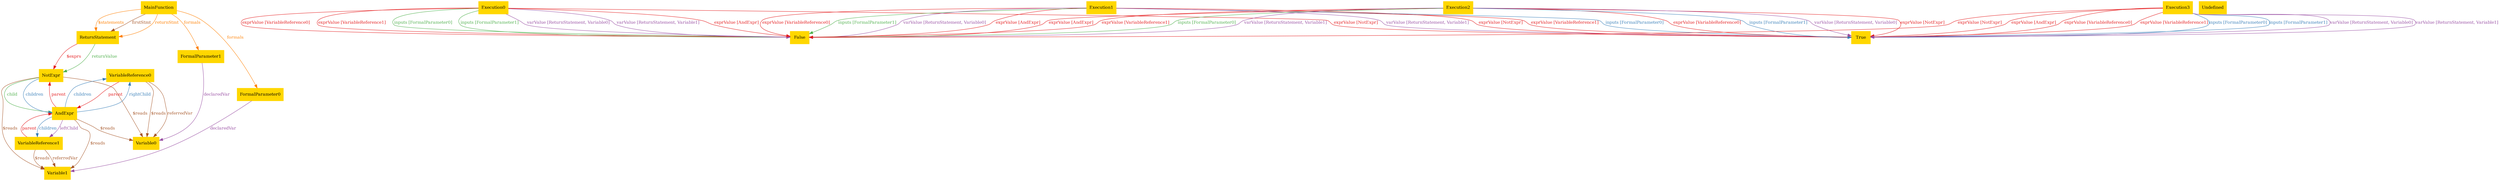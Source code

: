 digraph "graph" {
graph [fontsize=12]
node [fontsize=12]
edge [fontsize=12]
rankdir=TB;
"N15" -> "N14" [uuid = "<ReturnStatement, NotExpr>", color = "#e41a1c", fontcolor = "#e41a1c", style = "solid", label = "$exprs", dir = "forward", weight = "1"]
"N12" -> "N9" [uuid = "<AndExpr, Variable0>", color = "#a65628", fontcolor = "#a65628", style = "solid", label = "$reads", dir = "forward", weight = "1"]
"N12" -> "N7" [uuid = "<AndExpr, Variable1>", color = "#a65628", fontcolor = "#a65628", style = "solid", label = "$reads", dir = "forward", weight = "1"]
"N14" -> "N9" [uuid = "<NotExpr, Variable0>", color = "#a65628", fontcolor = "#a65628", style = "solid", label = "$reads", dir = "forward", weight = "1"]
"N14" -> "N7" [uuid = "<NotExpr, Variable1>", color = "#a65628", fontcolor = "#a65628", style = "solid", label = "$reads", dir = "forward", weight = "1"]
"N13" -> "N9" [uuid = "<VariableReference0, Variable0>", color = "#a65628", fontcolor = "#a65628", style = "solid", label = "$reads", dir = "forward", weight = "1"]
"N11" -> "N7" [uuid = "<VariableReference1, Variable1>", color = "#a65628", fontcolor = "#a65628", style = "solid", label = "$reads", dir = "forward", weight = "1"]
"N16" -> "N15" [uuid = "<MainFunction, ReturnStatement>", color = "#ff7f00", fontcolor = "#ff7f00", style = "solid", label = "$statements", dir = "forward", weight = "1"]
"N14" -> "N12" [uuid = "<NotExpr, AndExpr>", color = "#4daf4a", fontcolor = "#4daf4a", style = "solid", label = "child", dir = "forward", weight = "1"]
"N13" -> "N12" [uuid = "<AndExpr, VariableReference0>", color = "#377eb8", fontcolor = "#377eb8", style = "solid", label = "children", dir = "back", weight = "1"]
"N12" -> "N11" [uuid = "<AndExpr, VariableReference1>", color = "#377eb8", fontcolor = "#377eb8", style = "solid", label = "children", dir = "forward", weight = "1"]
"N14" -> "N12" [uuid = "<NotExpr, AndExpr>", color = "#377eb8", fontcolor = "#377eb8", style = "solid", label = "children", dir = "forward", weight = "1"]
"N8" -> "N7" [uuid = "<FormalParameter0, Variable1>", color = "#984ea3", fontcolor = "#984ea3", style = "solid", label = "declaredVar", dir = "forward", weight = "1"]
"N10" -> "N9" [uuid = "<FormalParameter1, Variable0>", color = "#984ea3", fontcolor = "#984ea3", style = "solid", label = "declaredVar", dir = "forward", weight = "1"]
"N6" -> "N2" [uuid = "<Execution0, AndExpr, False>", color = "#e41a1c", fontcolor = "#e41a1c", style = "solid", label = "exprValue [AndExpr]", dir = "forward", weight = "1"]
"N6" -> "N1" [uuid = "<Execution0, NotExpr, True>", color = "#e41a1c", fontcolor = "#e41a1c", style = "solid", label = "exprValue [NotExpr]", dir = "forward", weight = "1"]
"N6" -> "N2" [uuid = "<Execution0, VariableReference0, False>", color = "#e41a1c", fontcolor = "#e41a1c", style = "solid", label = "exprValue [VariableReference0]", dir = "forward", weight = "1"]
"N6" -> "N2" [uuid = "<Execution0, VariableReference1, False>", color = "#e41a1c", fontcolor = "#e41a1c", style = "solid", label = "exprValue [VariableReference1]", dir = "forward", weight = "1"]
"N5" -> "N2" [uuid = "<Execution1, AndExpr, False>", color = "#e41a1c", fontcolor = "#e41a1c", style = "solid", label = "exprValue [AndExpr]", dir = "forward", weight = "1"]
"N5" -> "N1" [uuid = "<Execution1, NotExpr, True>", color = "#e41a1c", fontcolor = "#e41a1c", style = "solid", label = "exprValue [NotExpr]", dir = "forward", weight = "1"]
"N5" -> "N2" [uuid = "<Execution1, VariableReference0, False>", color = "#e41a1c", fontcolor = "#e41a1c", style = "solid", label = "exprValue [VariableReference0]", dir = "forward", weight = "1"]
"N5" -> "N1" [uuid = "<Execution1, VariableReference1, True>", color = "#e41a1c", fontcolor = "#e41a1c", style = "solid", label = "exprValue [VariableReference1]", dir = "forward", weight = "1"]
"N4" -> "N2" [uuid = "<Execution2, AndExpr, False>", color = "#e41a1c", fontcolor = "#e41a1c", style = "solid", label = "exprValue [AndExpr]", dir = "forward", weight = "1"]
"N4" -> "N1" [uuid = "<Execution2, NotExpr, True>", color = "#e41a1c", fontcolor = "#e41a1c", style = "solid", label = "exprValue [NotExpr]", dir = "forward", weight = "1"]
"N4" -> "N1" [uuid = "<Execution2, VariableReference0, True>", color = "#e41a1c", fontcolor = "#e41a1c", style = "solid", label = "exprValue [VariableReference0]", dir = "forward", weight = "1"]
"N4" -> "N2" [uuid = "<Execution2, VariableReference1, False>", color = "#e41a1c", fontcolor = "#e41a1c", style = "solid", label = "exprValue [VariableReference1]", dir = "forward", weight = "1"]
"N3" -> "N1" [uuid = "<Execution3, AndExpr, True>", color = "#e41a1c", fontcolor = "#e41a1c", style = "solid", label = "exprValue [AndExpr]", dir = "forward", weight = "1"]
"N3" -> "N2" [uuid = "<Execution3, NotExpr, False>", color = "#e41a1c", fontcolor = "#e41a1c", style = "solid", label = "exprValue [NotExpr]", dir = "forward", weight = "1"]
"N3" -> "N1" [uuid = "<Execution3, VariableReference0, True>", color = "#e41a1c", fontcolor = "#e41a1c", style = "solid", label = "exprValue [VariableReference0]", dir = "forward", weight = "1"]
"N3" -> "N1" [uuid = "<Execution3, VariableReference1, True>", color = "#e41a1c", fontcolor = "#e41a1c", style = "solid", label = "exprValue [VariableReference1]", dir = "forward", weight = "1"]
"N16" -> "N15" [uuid = "<MainFunction, ReturnStatement>", color = "#a65628", fontcolor = "#a65628", style = "solid", label = "firstStmt", dir = "forward", weight = "1"]
"N16" -> "N8" [uuid = "<MainFunction, FormalParameter0>", color = "#ff7f00", fontcolor = "#ff7f00", style = "solid", label = "formals", dir = "forward", weight = "1"]
"N16" -> "N10" [uuid = "<MainFunction, FormalParameter1>", color = "#ff7f00", fontcolor = "#ff7f00", style = "solid", label = "formals", dir = "forward", weight = "1"]
"N6" -> "N2" [uuid = "<Execution0, FormalParameter0, False>", color = "#4daf4a", fontcolor = "#4daf4a", style = "solid", label = "inputs [FormalParameter0]", dir = "forward", weight = "1"]
"N6" -> "N2" [uuid = "<Execution0, FormalParameter1, False>", color = "#4daf4a", fontcolor = "#4daf4a", style = "solid", label = "inputs [FormalParameter1]", dir = "forward", weight = "1"]
"N5" -> "N2" [uuid = "<Execution1, FormalParameter1, False>", color = "#4daf4a", fontcolor = "#4daf4a", style = "solid", label = "inputs [FormalParameter1]", dir = "forward", weight = "1"]
"N4" -> "N2" [uuid = "<Execution2, FormalParameter0, False>", color = "#4daf4a", fontcolor = "#4daf4a", style = "solid", label = "inputs [FormalParameter0]", dir = "forward", weight = "1"]
"N5" -> "N1" [uuid = "<Execution1, FormalParameter0, True>", color = "#377eb8", fontcolor = "#377eb8", style = "solid", label = "inputs [FormalParameter0]", dir = "forward", weight = "1"]
"N4" -> "N1" [uuid = "<Execution2, FormalParameter1, True>", color = "#377eb8", fontcolor = "#377eb8", style = "solid", label = "inputs [FormalParameter1]", dir = "forward", weight = "1"]
"N3" -> "N1" [uuid = "<Execution3, FormalParameter0, True>", color = "#377eb8", fontcolor = "#377eb8", style = "solid", label = "inputs [FormalParameter0]", dir = "forward", weight = "1"]
"N3" -> "N1" [uuid = "<Execution3, FormalParameter1, True>", color = "#377eb8", fontcolor = "#377eb8", style = "solid", label = "inputs [FormalParameter1]", dir = "forward", weight = "1"]
"N12" -> "N11" [uuid = "<AndExpr, VariableReference1>", color = "#984ea3", fontcolor = "#984ea3", style = "solid", label = "leftChild", dir = "forward", weight = "1"]
"N14" -> "N12" [uuid = "<AndExpr, NotExpr>", color = "#e41a1c", fontcolor = "#e41a1c", style = "solid", label = "parent", dir = "back", weight = "1"]
"N13" -> "N12" [uuid = "<VariableReference0, AndExpr>", color = "#e41a1c", fontcolor = "#e41a1c", style = "solid", label = "parent", dir = "forward", weight = "1"]
"N12" -> "N11" [uuid = "<VariableReference1, AndExpr>", color = "#e41a1c", fontcolor = "#e41a1c", style = "solid", label = "parent", dir = "back", weight = "1"]
"N13" -> "N9" [uuid = "<VariableReference0, Variable0>", color = "#a65628", fontcolor = "#a65628", style = "solid", label = "referredVar", dir = "forward", weight = "1"]
"N11" -> "N7" [uuid = "<VariableReference1, Variable1>", color = "#a65628", fontcolor = "#a65628", style = "solid", label = "referredVar", dir = "forward", weight = "1"]
"N16" -> "N15" [uuid = "<MainFunction, ReturnStatement>", color = "#ff7f00", fontcolor = "#ff7f00", style = "solid", label = "returnStmt", dir = "forward", weight = "1"]
"N15" -> "N14" [uuid = "<ReturnStatement, NotExpr>", color = "#4daf4a", fontcolor = "#4daf4a", style = "solid", label = "returnValue", dir = "forward", weight = "1"]
"N13" -> "N12" [uuid = "<AndExpr, VariableReference0>", color = "#377eb8", fontcolor = "#377eb8", style = "solid", label = "rightChild", dir = "back", weight = "1"]
"N6" -> "N2" [uuid = "<Execution0, ReturnStatement, Variable0, False>", color = "#984ea3", fontcolor = "#984ea3", style = "solid", label = "varValue [ReturnStatement, Variable0]", dir = "forward", weight = "1"]
"N6" -> "N2" [uuid = "<Execution0, ReturnStatement, Variable1, False>", color = "#984ea3", fontcolor = "#984ea3", style = "solid", label = "varValue [ReturnStatement, Variable1]", dir = "forward", weight = "1"]
"N5" -> "N2" [uuid = "<Execution1, ReturnStatement, Variable0, False>", color = "#984ea3", fontcolor = "#984ea3", style = "solid", label = "varValue [ReturnStatement, Variable0]", dir = "forward", weight = "1"]
"N5" -> "N1" [uuid = "<Execution1, ReturnStatement, Variable1, True>", color = "#984ea3", fontcolor = "#984ea3", style = "solid", label = "varValue [ReturnStatement, Variable1]", dir = "forward", weight = "1"]
"N4" -> "N1" [uuid = "<Execution2, ReturnStatement, Variable0, True>", color = "#984ea3", fontcolor = "#984ea3", style = "solid", label = "varValue [ReturnStatement, Variable0]", dir = "forward", weight = "1"]
"N4" -> "N2" [uuid = "<Execution2, ReturnStatement, Variable1, False>", color = "#984ea3", fontcolor = "#984ea3", style = "solid", label = "varValue [ReturnStatement, Variable1]", dir = "forward", weight = "1"]
"N3" -> "N1" [uuid = "<Execution3, ReturnStatement, Variable0, True>", color = "#984ea3", fontcolor = "#984ea3", style = "solid", label = "varValue [ReturnStatement, Variable0]", dir = "forward", weight = "1"]
"N3" -> "N1" [uuid = "<Execution3, ReturnStatement, Variable1, True>", color = "#984ea3", fontcolor = "#984ea3", style = "solid", label = "varValue [ReturnStatement, Variable1]", dir = "forward", weight = "1"]
"N0" [uuid="Undefined", label="Undefined", color="#ffd700", fontcolor = "#000000", shape = "box", style = "filled, solid"]
"N1" [uuid="True", label="True", color="#ffd700", fontcolor = "#000000", shape = "box", style = "filled, solid"]
"N2" [uuid="False", label="False", color="#ffd700", fontcolor = "#000000", shape = "box", style = "filled, solid"]
"N3" [uuid="Execution3", label="Execution3", color="#ffd700", fontcolor = "#000000", shape = "box", style = "filled, solid"]
"N4" [uuid="Execution2", label="Execution2", color="#ffd700", fontcolor = "#000000", shape = "box", style = "filled, solid"]
"N5" [uuid="Execution1", label="Execution1", color="#ffd700", fontcolor = "#000000", shape = "box", style = "filled, solid"]
"N6" [uuid="Execution0", label="Execution0", color="#ffd700", fontcolor = "#000000", shape = "box", style = "filled, solid"]
"N7" [uuid="Variable1", label="Variable1", color="#ffd700", fontcolor = "#000000", shape = "box", style = "filled, solid"]
"N8" [uuid="FormalParameter0", label="FormalParameter0", color="#ffd700", fontcolor = "#000000", shape = "box", style = "filled, solid"]
"N9" [uuid="Variable0", label="Variable0", color="#ffd700", fontcolor = "#000000", shape = "box", style = "filled, solid"]
"N10" [uuid="FormalParameter1", label="FormalParameter1", color="#ffd700", fontcolor = "#000000", shape = "box", style = "filled, solid"]
"N11" [uuid="VariableReference1", label="VariableReference1", color="#ffd700", fontcolor = "#000000", shape = "box", style = "filled, solid"]
"N12" [uuid="AndExpr", label="AndExpr", color="#ffd700", fontcolor = "#000000", shape = "box", style = "filled, solid"]
"N13" [uuid="VariableReference0", label="VariableReference0", color="#ffd700", fontcolor = "#000000", shape = "box", style = "filled, solid"]
"N14" [uuid="NotExpr", label="NotExpr", color="#ffd700", fontcolor = "#000000", shape = "box", style = "filled, solid"]
"N15" [uuid="ReturnStatement", label="ReturnStatement", color="#ffd700", fontcolor = "#000000", shape = "box", style = "filled, solid"]
"N16" [uuid="MainFunction", label="MainFunction", color="#ffd700", fontcolor = "#000000", shape = "box", style = "filled, solid"]
}
